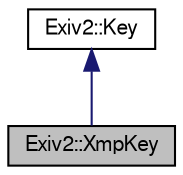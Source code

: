 digraph "Exiv2::XmpKey"
{
  edge [fontname="FreeSans",fontsize="10",labelfontname="FreeSans",labelfontsize="10"];
  node [fontname="FreeSans",fontsize="10",shape=record];
  Node1 [label="Exiv2::XmpKey",height=0.2,width=0.4,color="black", fillcolor="grey75", style="filled" fontcolor="black"];
  Node2 -> Node1 [dir="back",color="midnightblue",fontsize="10",style="solid",fontname="FreeSans"];
  Node2 [label="Exiv2::Key",height=0.2,width=0.4,color="black", fillcolor="white", style="filled",URL="$classExiv2_1_1Key.html",tooltip="Abstract base class defining the Key of a metadatum. Keys are used to identify and group metadata..."];
}
